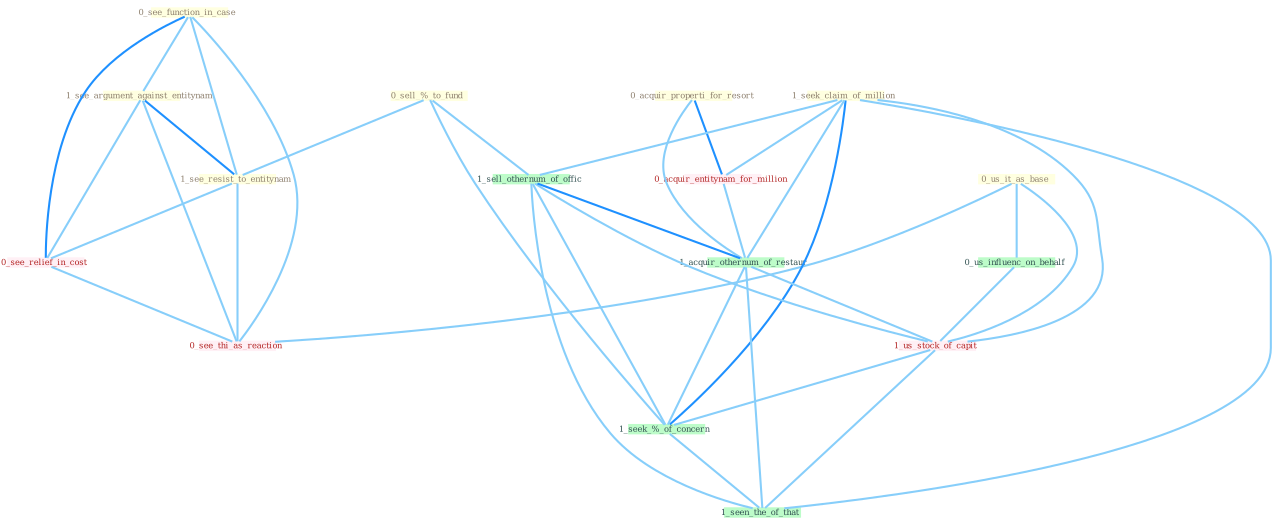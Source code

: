 Graph G{ 
    node
    [shape=polygon,style=filled,width=.5,height=.06,color="#BDFCC9",fixedsize=true,fontsize=4,
    fontcolor="#2f4f4f"];
    {node
    [color="#ffffe0", fontcolor="#8b7d6b"] "0_us_it_as_base " "0_sell_%_to_fund " "0_see_function_in_case " "1_see_argument_against_entitynam " "0_acquir_properti_for_resort " "1_seek_claim_of_million " "1_see_resist_to_entitynam "}
{node [color="#fff0f5", fontcolor="#b22222"] "0_acquir_entitynam_for_million " "0_see_relief_in_cost " "0_see_thi_as_reaction " "1_us_stock_of_capit "}
edge [color="#B0E2FF"];

	"0_us_it_as_base " -- "0_us_influenc_on_behalf " [w="1", color="#87cefa" ];
	"0_us_it_as_base " -- "0_see_thi_as_reaction " [w="1", color="#87cefa" ];
	"0_us_it_as_base " -- "1_us_stock_of_capit " [w="1", color="#87cefa" ];
	"0_sell_%_to_fund " -- "1_see_resist_to_entitynam " [w="1", color="#87cefa" ];
	"0_sell_%_to_fund " -- "1_sell_othernum_of_offic " [w="1", color="#87cefa" ];
	"0_sell_%_to_fund " -- "1_seek_%_of_concern " [w="1", color="#87cefa" ];
	"0_see_function_in_case " -- "1_see_argument_against_entitynam " [w="1", color="#87cefa" ];
	"0_see_function_in_case " -- "1_see_resist_to_entitynam " [w="1", color="#87cefa" ];
	"0_see_function_in_case " -- "0_see_relief_in_cost " [w="2", color="#1e90ff" , len=0.8];
	"0_see_function_in_case " -- "0_see_thi_as_reaction " [w="1", color="#87cefa" ];
	"1_see_argument_against_entitynam " -- "1_see_resist_to_entitynam " [w="2", color="#1e90ff" , len=0.8];
	"1_see_argument_against_entitynam " -- "0_see_relief_in_cost " [w="1", color="#87cefa" ];
	"1_see_argument_against_entitynam " -- "0_see_thi_as_reaction " [w="1", color="#87cefa" ];
	"0_acquir_properti_for_resort " -- "0_acquir_entitynam_for_million " [w="2", color="#1e90ff" , len=0.8];
	"0_acquir_properti_for_resort " -- "1_acquir_othernum_of_restaur " [w="1", color="#87cefa" ];
	"1_seek_claim_of_million " -- "0_acquir_entitynam_for_million " [w="1", color="#87cefa" ];
	"1_seek_claim_of_million " -- "1_sell_othernum_of_offic " [w="1", color="#87cefa" ];
	"1_seek_claim_of_million " -- "1_acquir_othernum_of_restaur " [w="1", color="#87cefa" ];
	"1_seek_claim_of_million " -- "1_us_stock_of_capit " [w="1", color="#87cefa" ];
	"1_seek_claim_of_million " -- "1_seek_%_of_concern " [w="2", color="#1e90ff" , len=0.8];
	"1_seek_claim_of_million " -- "1_seen_the_of_that " [w="1", color="#87cefa" ];
	"1_see_resist_to_entitynam " -- "0_see_relief_in_cost " [w="1", color="#87cefa" ];
	"1_see_resist_to_entitynam " -- "0_see_thi_as_reaction " [w="1", color="#87cefa" ];
	"0_acquir_entitynam_for_million " -- "1_acquir_othernum_of_restaur " [w="1", color="#87cefa" ];
	"1_sell_othernum_of_offic " -- "1_acquir_othernum_of_restaur " [w="2", color="#1e90ff" , len=0.8];
	"1_sell_othernum_of_offic " -- "1_us_stock_of_capit " [w="1", color="#87cefa" ];
	"1_sell_othernum_of_offic " -- "1_seek_%_of_concern " [w="1", color="#87cefa" ];
	"1_sell_othernum_of_offic " -- "1_seen_the_of_that " [w="1", color="#87cefa" ];
	"0_us_influenc_on_behalf " -- "1_us_stock_of_capit " [w="1", color="#87cefa" ];
	"0_see_relief_in_cost " -- "0_see_thi_as_reaction " [w="1", color="#87cefa" ];
	"1_acquir_othernum_of_restaur " -- "1_us_stock_of_capit " [w="1", color="#87cefa" ];
	"1_acquir_othernum_of_restaur " -- "1_seek_%_of_concern " [w="1", color="#87cefa" ];
	"1_acquir_othernum_of_restaur " -- "1_seen_the_of_that " [w="1", color="#87cefa" ];
	"1_us_stock_of_capit " -- "1_seek_%_of_concern " [w="1", color="#87cefa" ];
	"1_us_stock_of_capit " -- "1_seen_the_of_that " [w="1", color="#87cefa" ];
	"1_seek_%_of_concern " -- "1_seen_the_of_that " [w="1", color="#87cefa" ];
}